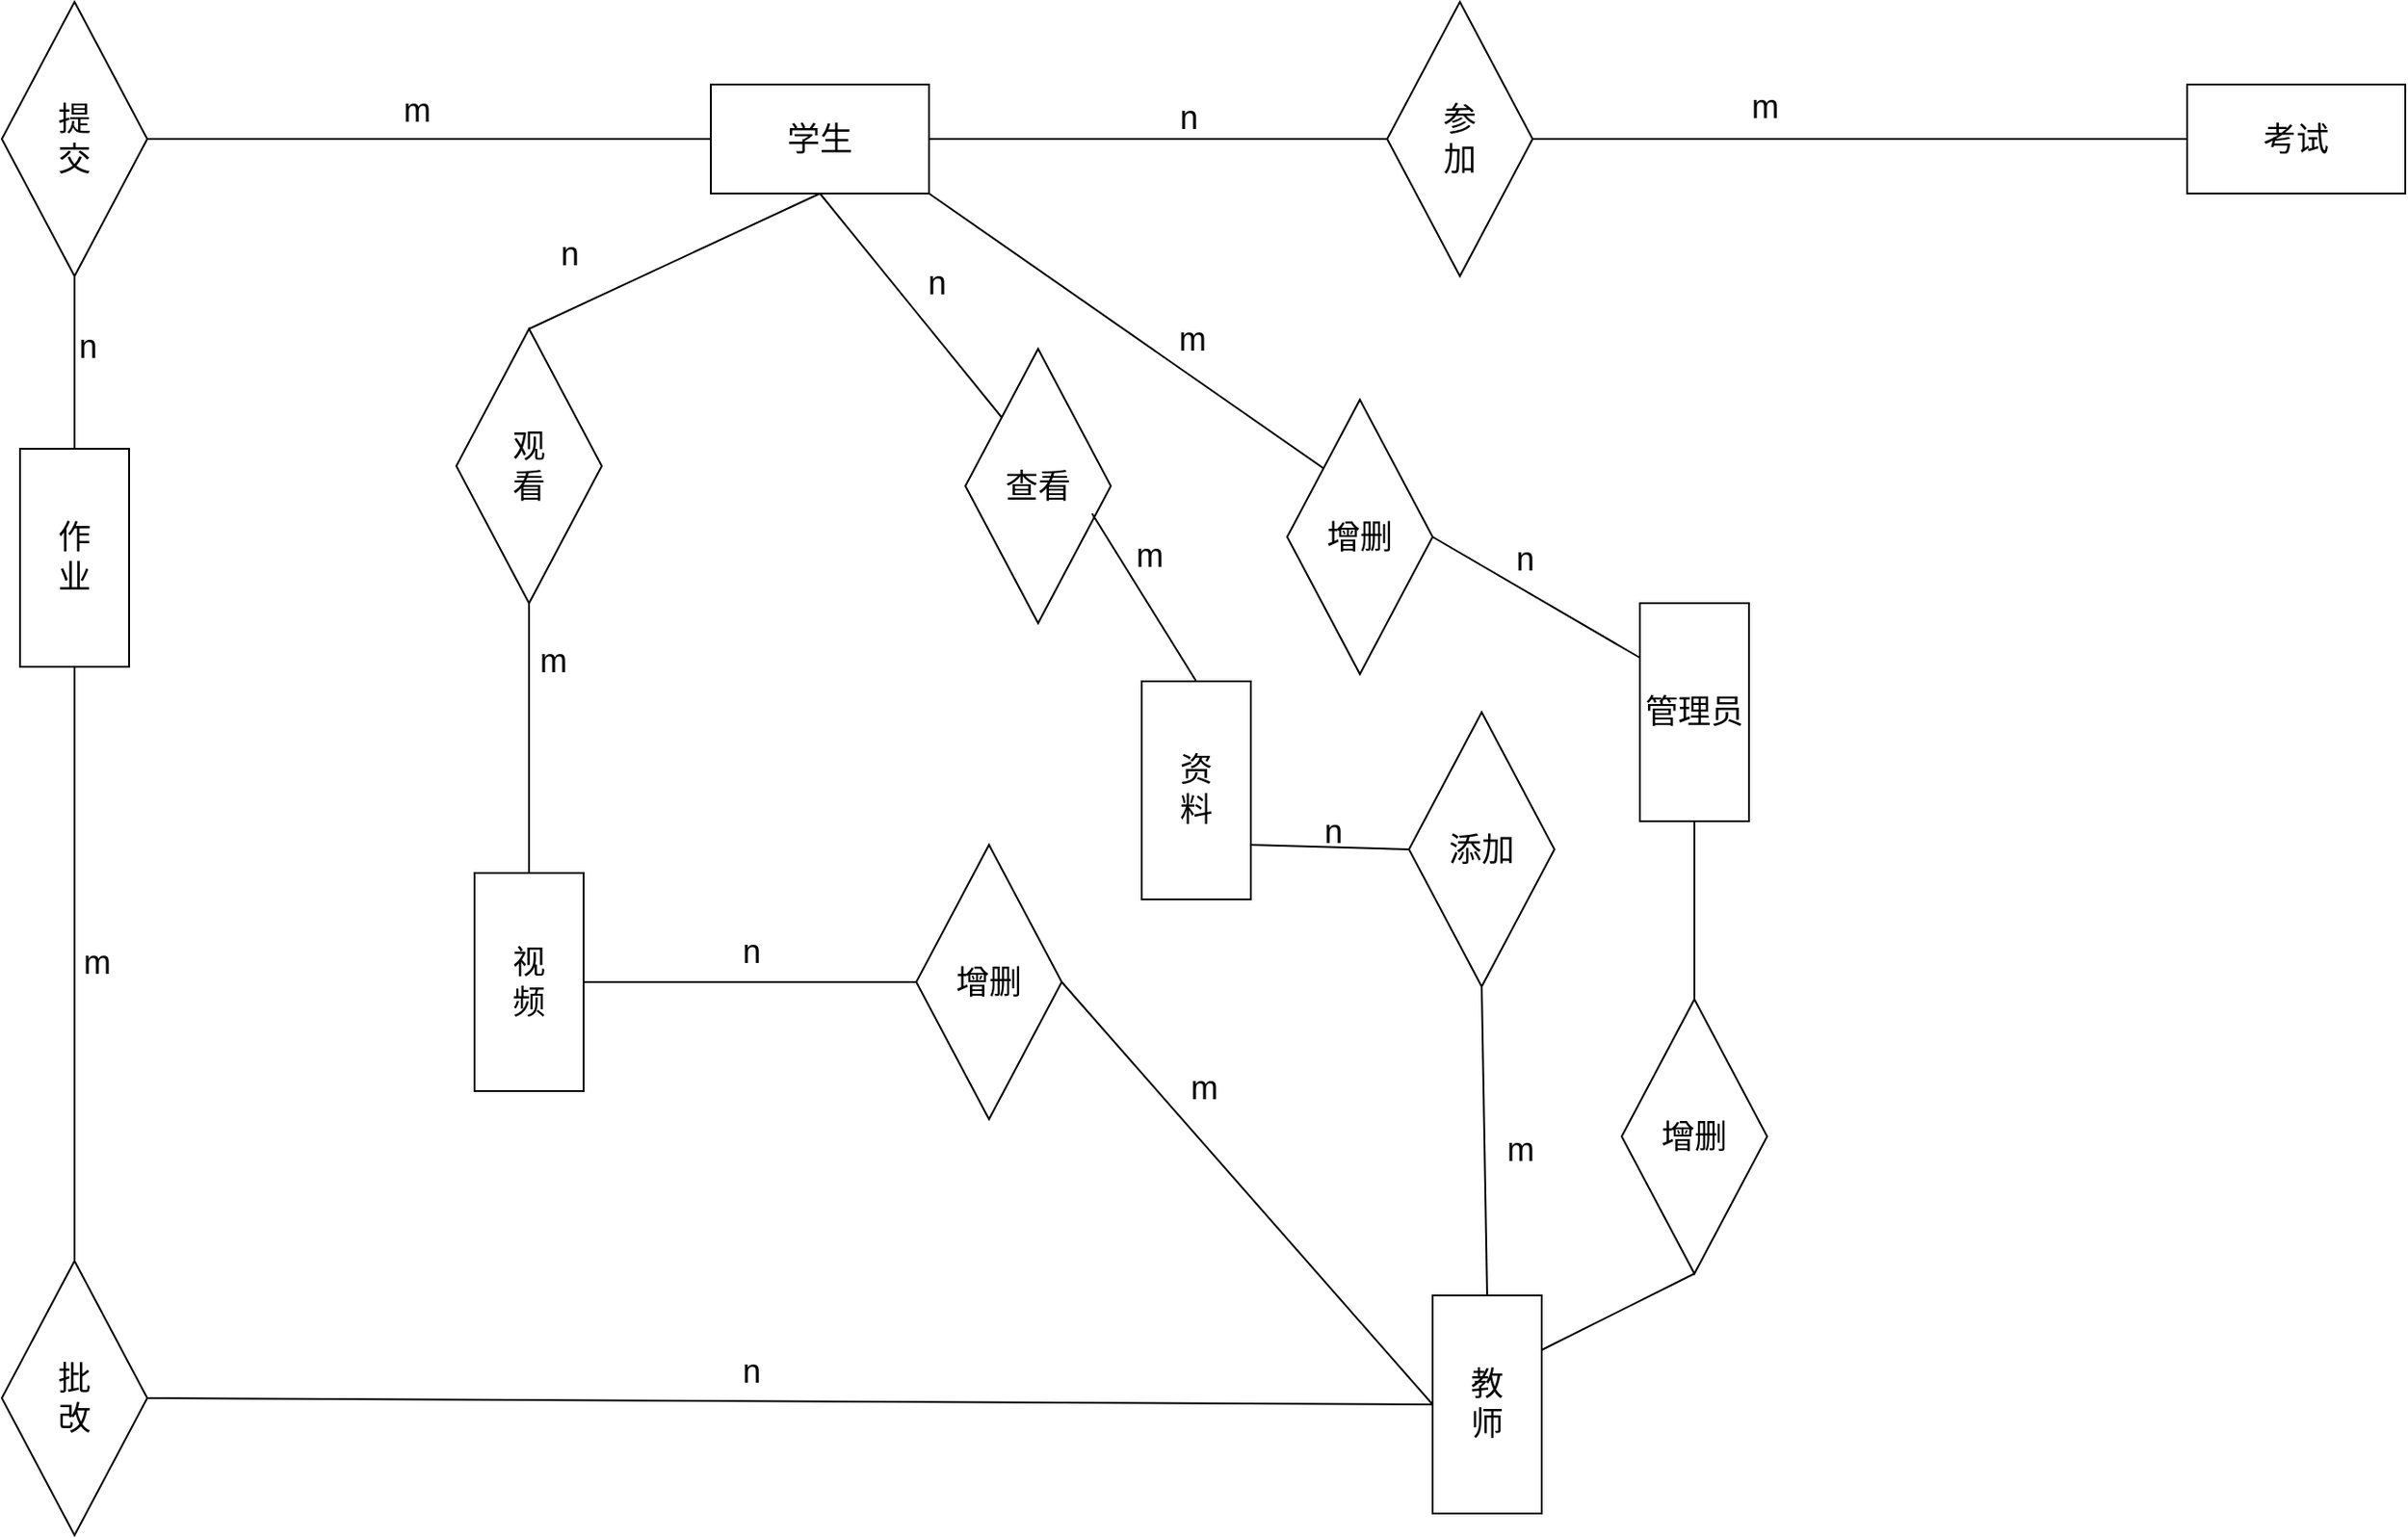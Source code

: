 <mxfile version="21.7.4" type="github">
  <diagram name="第 1 页" id="fztT0TS0Hl8Yx6Aiy8Um">
    <mxGraphModel dx="1467" dy="753" grid="0" gridSize="10" guides="1" tooltips="1" connect="1" arrows="1" fold="1" page="0" pageScale="1" pageWidth="827" pageHeight="1169" math="0" shadow="0">
      <root>
        <mxCell id="0" />
        <mxCell id="1" parent="0" />
        <mxCell id="9f5K68HsveSYitVbKRxB-1" value="&lt;font style=&quot;font-size: 18px;&quot;&gt;作&lt;br&gt;业&lt;/font&gt;" style="rounded=0;whiteSpace=wrap;html=1;direction=south;" parent="1" vertex="1">
          <mxGeometry x="130" y="579" width="60" height="120" as="geometry" />
        </mxCell>
        <mxCell id="9f5K68HsveSYitVbKRxB-2" value="&lt;font style=&quot;font-size: 18px;&quot;&gt;提&lt;br&gt;交&lt;/font&gt;" style="rhombus;whiteSpace=wrap;html=1;" parent="1" vertex="1">
          <mxGeometry x="120" y="333" width="80" height="151" as="geometry" />
        </mxCell>
        <mxCell id="9f5K68HsveSYitVbKRxB-3" value="&lt;span style=&quot;font-size: 18px;&quot;&gt;批&lt;br&gt;改&lt;/span&gt;" style="rhombus;whiteSpace=wrap;html=1;" parent="1" vertex="1">
          <mxGeometry x="120" y="1026" width="80" height="151" as="geometry" />
        </mxCell>
        <mxCell id="9f5K68HsveSYitVbKRxB-4" value="" style="endArrow=none;html=1;rounded=0;entryX=0.5;entryY=1;entryDx=0;entryDy=0;exitX=0;exitY=0.5;exitDx=0;exitDy=0;" parent="1" source="9f5K68HsveSYitVbKRxB-1" target="9f5K68HsveSYitVbKRxB-2" edge="1">
          <mxGeometry width="50" height="50" relative="1" as="geometry">
            <mxPoint x="437" y="645" as="sourcePoint" />
            <mxPoint x="487" y="595" as="targetPoint" />
          </mxGeometry>
        </mxCell>
        <mxCell id="q-tWd1kV-UsqvNjvDz3S-1" value="n" style="edgeLabel;html=1;align=center;verticalAlign=middle;resizable=0;points=[];fontSize=18;" vertex="1" connectable="0" parent="9f5K68HsveSYitVbKRxB-4">
          <mxGeometry x="0.157" y="-2" relative="1" as="geometry">
            <mxPoint x="5" y="-1" as="offset" />
          </mxGeometry>
        </mxCell>
        <mxCell id="9f5K68HsveSYitVbKRxB-5" value="" style="endArrow=none;html=1;rounded=0;exitX=0.5;exitY=0;exitDx=0;exitDy=0;entryX=1;entryY=0.5;entryDx=0;entryDy=0;" parent="1" source="9f5K68HsveSYitVbKRxB-3" target="9f5K68HsveSYitVbKRxB-1" edge="1">
          <mxGeometry width="50" height="50" relative="1" as="geometry">
            <mxPoint x="437" y="645" as="sourcePoint" />
            <mxPoint x="487" y="595" as="targetPoint" />
          </mxGeometry>
        </mxCell>
        <mxCell id="q-tWd1kV-UsqvNjvDz3S-3" value="&lt;font style=&quot;font-size: 18px;&quot;&gt;m&lt;/font&gt;" style="text;html=1;align=center;verticalAlign=middle;resizable=0;points=[];autosize=1;strokeColor=none;fillColor=none;" vertex="1" parent="1">
          <mxGeometry x="155" y="845" width="33" height="34" as="geometry" />
        </mxCell>
        <mxCell id="q-tWd1kV-UsqvNjvDz3S-4" value="&lt;font style=&quot;font-size: 18px;&quot;&gt;学生&lt;/font&gt;" style="rounded=0;whiteSpace=wrap;html=1;" vertex="1" parent="1">
          <mxGeometry x="510" y="378.5" width="120" height="60" as="geometry" />
        </mxCell>
        <mxCell id="q-tWd1kV-UsqvNjvDz3S-5" value="" style="endArrow=none;html=1;rounded=0;entryX=0;entryY=0.5;entryDx=0;entryDy=0;exitX=1;exitY=0.5;exitDx=0;exitDy=0;" edge="1" parent="1" source="9f5K68HsveSYitVbKRxB-2" target="q-tWd1kV-UsqvNjvDz3S-4">
          <mxGeometry width="50" height="50" relative="1" as="geometry">
            <mxPoint x="405" y="538" as="sourcePoint" />
            <mxPoint x="455" y="488" as="targetPoint" />
          </mxGeometry>
        </mxCell>
        <mxCell id="q-tWd1kV-UsqvNjvDz3S-6" value="&lt;font style=&quot;font-size: 18px;&quot;&gt;m&lt;/font&gt;" style="text;html=1;align=center;verticalAlign=middle;resizable=0;points=[];autosize=1;strokeColor=none;fillColor=none;" vertex="1" parent="1">
          <mxGeometry x="331" y="376" width="33" height="34" as="geometry" />
        </mxCell>
        <mxCell id="q-tWd1kV-UsqvNjvDz3S-7" value="&lt;span style=&quot;&quot;&gt;&lt;font style=&quot;font-size: 18px;&quot;&gt;考试&lt;/font&gt;&lt;/span&gt;" style="rounded=0;whiteSpace=wrap;html=1;" vertex="1" parent="1">
          <mxGeometry x="1322" y="378.5" width="120" height="60" as="geometry" />
        </mxCell>
        <mxCell id="q-tWd1kV-UsqvNjvDz3S-8" value="&lt;span style=&quot;color: rgba(0, 0, 0, 0); font-family: monospace; font-size: 0px; font-style: normal; font-variant-ligatures: normal; font-variant-caps: normal; font-weight: 400; letter-spacing: normal; orphans: 2; text-align: start; text-indent: 0px; text-transform: none; widows: 2; word-spacing: 0px; -webkit-text-stroke-width: 0px; background-color: rgb(255, 255, 255); text-decoration-thickness: initial; text-decoration-style: initial; text-decoration-color: initial; float: none; display: inline !important;&quot;&gt;%3CmxGraphModel%3E%3Croot%3E%3CmxCell%20id%3D%220%22%2F%3E%3CmxCell%20id%3D%221%22%20parent%3D%220%22%2F%3E%3CmxCell%20id%3D%222%22%20value%3D%22%26lt%3Bfont%20style%3D%26quot%3Bfont-size%3Bfont-size%2018 A%3px%26B%3quot%26B%3gt%6B%E8%90F%26%3lt%26Bbr%3gt%4B%E4%BA%A26%3lt%2B%26Ffont%3gt%22B%20%3style%22D%3rhombus%3BwhiteSpace%3Dwrap%3Bhtml%1D3%22B%20%3vertex%221D%22%20%3parent%221D%22%3%3E%20CmxGeometry%3x%22120D%22%20%3y%22333D%22%20%3width%2280D%22%20%3height%22151D%22%20%3as%22D%22geometry%2%3F%3E%2C%3FmxCell%3E%2C%3Froot%3E&lt;/span&gt;" style="text;whiteSpace=wrap;html=1;" vertex="1" parent="1">
          <mxGeometry x="818" y="382" width="28" height="36" as="geometry" />
        </mxCell>
        <mxCell id="q-tWd1kV-UsqvNjvDz3S-9" value="&lt;span style=&quot;font-size: 18px;&quot;&gt;参&lt;br&gt;加&lt;/span&gt;" style="rhombus;whiteSpace=wrap;html=1;" vertex="1" parent="1">
          <mxGeometry x="882" y="333" width="80" height="151" as="geometry" />
        </mxCell>
        <mxCell id="q-tWd1kV-UsqvNjvDz3S-10" value="" style="endArrow=none;html=1;rounded=0;entryX=0;entryY=0.5;entryDx=0;entryDy=0;exitX=1;exitY=0.5;exitDx=0;exitDy=0;" edge="1" parent="1" source="q-tWd1kV-UsqvNjvDz3S-4" target="q-tWd1kV-UsqvNjvDz3S-9">
          <mxGeometry width="50" height="50" relative="1" as="geometry">
            <mxPoint x="760" y="619" as="sourcePoint" />
            <mxPoint x="810" y="569" as="targetPoint" />
          </mxGeometry>
        </mxCell>
        <mxCell id="q-tWd1kV-UsqvNjvDz3S-11" value="" style="endArrow=none;html=1;rounded=0;entryX=0;entryY=0.5;entryDx=0;entryDy=0;exitX=1;exitY=0.5;exitDx=0;exitDy=0;" edge="1" parent="1" source="q-tWd1kV-UsqvNjvDz3S-9" target="q-tWd1kV-UsqvNjvDz3S-7">
          <mxGeometry width="50" height="50" relative="1" as="geometry">
            <mxPoint x="760" y="619" as="sourcePoint" />
            <mxPoint x="810" y="569" as="targetPoint" />
          </mxGeometry>
        </mxCell>
        <mxCell id="q-tWd1kV-UsqvNjvDz3S-12" value="&lt;font style=&quot;font-size: 18px;&quot;&gt;n&lt;/font&gt;" style="text;html=1;strokeColor=none;fillColor=none;align=center;verticalAlign=middle;whiteSpace=wrap;rounded=0;" vertex="1" parent="1">
          <mxGeometry x="743" y="382" width="60" height="30" as="geometry" />
        </mxCell>
        <mxCell id="q-tWd1kV-UsqvNjvDz3S-13" value="&lt;font style=&quot;font-size: 18px;&quot;&gt;m&lt;/font&gt;" style="text;html=1;strokeColor=none;fillColor=none;align=center;verticalAlign=middle;whiteSpace=wrap;rounded=0;" vertex="1" parent="1">
          <mxGeometry x="1060" y="376" width="60" height="30" as="geometry" />
        </mxCell>
        <mxCell id="q-tWd1kV-UsqvNjvDz3S-14" value="&lt;span style=&quot;font-size: 18px;&quot;&gt;视&lt;br&gt;频&lt;/span&gt;" style="rounded=0;whiteSpace=wrap;html=1;direction=south;" vertex="1" parent="1">
          <mxGeometry x="380" y="812.5" width="60" height="120" as="geometry" />
        </mxCell>
        <mxCell id="q-tWd1kV-UsqvNjvDz3S-16" value="&lt;span style=&quot;color: rgba(0, 0, 0, 0); font-family: monospace; font-size: 0px; font-style: normal; font-variant-ligatures: normal; font-variant-caps: normal; font-weight: 400; letter-spacing: normal; orphans: 2; text-align: start; text-indent: 0px; text-transform: none; widows: 2; word-spacing: 0px; -webkit-text-stroke-width: 0px; background-color: rgb(255, 255, 255); text-decoration-thickness: initial; text-decoration-style: initial; text-decoration-color: initial; float: none; display: inline !important;&quot;&gt;%3CmxGraphModel%3E%3Croot%3E%3CmxCell%20id%3D%220%22%2F%3E%3CmxCell%20id%3D%221%22%20parent%3D%220%22%2F%3E%3CmxCell%20id%3D%222%22%20value%3D%22%26lt%3Bfont%20style%3D%26quot%3Bfont-size%3Bfont-size%2018 A%3px%26B%3quot%26B%3gt%6B%E8%90F%26%3lt%26Bbr%3gt%4B%E4%BA%A26%3lt%2B%26Ffont%3gt%22B%20%3style%22D%3rhombus%3BwhiteSpace%3Dwrap%3Bhtml%1D3%22B%20%3vertex%221D%22%20%3parent%221D%22%3%3E%20CmxGeometry%3x%22120D%22%20%3y%22333D%22%20%3width%2280D%22%20%3height%22151D%22%20%3as%22D%22geometry%2%3F%3E%2C%3FmxCell%3E%2C%3Froot%3E&lt;/span&gt;" style="text;whiteSpace=wrap;html=1;" vertex="1" parent="1">
          <mxGeometry x="458" y="562" width="28" height="36" as="geometry" />
        </mxCell>
        <mxCell id="q-tWd1kV-UsqvNjvDz3S-17" value="&lt;span style=&quot;color: rgba(0, 0, 0, 0); font-family: monospace; font-size: 0px; font-style: normal; font-variant-ligatures: normal; font-variant-caps: normal; font-weight: 400; letter-spacing: normal; orphans: 2; text-align: start; text-indent: 0px; text-transform: none; widows: 2; word-spacing: 0px; -webkit-text-stroke-width: 0px; background-color: rgb(255, 255, 255); text-decoration-thickness: initial; text-decoration-style: initial; text-decoration-color: initial; float: none; display: inline !important;&quot;&gt;%3CmxGraphModel%3E%3Croot%3E%3CmxCell%20id%3D%220%22%2F%3E%3CmxCell%20id%3D%221%22%20parent%3D%220%22%2F%3E%3CmxCell%20id%3D%222%22%20value%3D%22%26lt%3Bfont%20style%3D%26quot%3Bfont-size%3Bfont-size%2018 A%3px%26B%3quot%26B%3gt%6B%E8%90F%26%3lt%26Bbr%3gt%4B%E4%BA%A26%3lt%2B%26Ffont%3gt%22B%20%3style%22D%3rhombus%3BwhiteSpace%3Dwrap%3Bhtml%1D3%22B%20%3vertex%221D%22%20%3parent%221D%22%3%3E%20CmxGeometry%3x%22120D%22%20%3y%22333D%22%20%3width%2280D%22%20%3height%22151D%22%20%3as%22D%22geometry%2%3F%3E%2C%3FmxCell%3E%2C%3Froot%3E&lt;/span&gt;" style="text;whiteSpace=wrap;html=1;" vertex="1" parent="1">
          <mxGeometry x="376.333" y="469" width="28" height="36" as="geometry" />
        </mxCell>
        <mxCell id="q-tWd1kV-UsqvNjvDz3S-18" value="&lt;span style=&quot;color: rgba(0, 0, 0, 0); font-family: monospace; font-size: 0px; font-style: normal; font-variant-ligatures: normal; font-variant-caps: normal; font-weight: 400; letter-spacing: normal; orphans: 2; text-align: start; text-indent: 0px; text-transform: none; widows: 2; word-spacing: 0px; -webkit-text-stroke-width: 0px; background-color: rgb(255, 255, 255); text-decoration-thickness: initial; text-decoration-style: initial; text-decoration-color: initial; float: none; display: inline !important;&quot;&gt;%3CmxGraphModel%3E%3Croot%3E%3CmxCell%20id%3D%220%22%2F%3E%3CmxCell%20id%3D%221%22%20%3parent%220D%22%2F%3E%3CmxCell%20id%3D%222%22%20value%3D%22%26lt%3Bspan%20style%3D%26quot%3Bfont-size%3Bfont-size%2018 A%3px%26B%3quot%26B%3gt%6B%E89%9%B26%3lt%26Bbr%3gt%6B%E94%9%B26%3lt%2B%26Fspan%3gt%22B%20%3style%22D%3rhombus%3BwhiteSpace%3Dwrap%3Bhtml%1D3%22B%20%3vertex%221D%22%20%3parent%221D%22%3%3E%20CmxGeometry%3x%22120D%22%20%3y%22794D%22%20%3width%2280D%22%20%3height%22151D%22%20%3as%22D%22几何%2%3F%3E%2C%3FmxCell%3E%2C%3Froot%3E&lt;/span&gt;" style="text;whiteSpace=wrap;html=1;" vertex="1" parent="1">
          <mxGeometry x="540.003" y="843.003" width="28" height="36" as="geometry" />
        </mxCell>
        <mxCell id="q-tWd1kV-UsqvNjvDz3S-19" value="&lt;span style=&quot;font-size: 18px;&quot;&gt;观&lt;br&gt;看&lt;/span&gt;" style="rhombus;whiteSpace=wrap;html=1;" vertex="1" parent="1">
          <mxGeometry x="370" y="513" width="80" height="151" as="geometry" />
        </mxCell>
        <mxCell id="q-tWd1kV-UsqvNjvDz3S-20" value="" style="endArrow=none;html=1;rounded=0;entryX=0.5;entryY=1;entryDx=0;entryDy=0;exitX=0.5;exitY=0;exitDx=0;exitDy=0;" edge="1" parent="1" source="q-tWd1kV-UsqvNjvDz3S-19" target="q-tWd1kV-UsqvNjvDz3S-4">
          <mxGeometry width="50" height="50" relative="1" as="geometry">
            <mxPoint x="400" y="734" as="sourcePoint" />
            <mxPoint x="450" y="684" as="targetPoint" />
          </mxGeometry>
        </mxCell>
        <mxCell id="q-tWd1kV-UsqvNjvDz3S-21" value="&lt;font style=&quot;font-size: 18px;&quot;&gt;n&lt;/font&gt;" style="text;html=1;align=center;verticalAlign=middle;resizable=0;points=[];autosize=1;strokeColor=none;fillColor=none;" vertex="1" parent="1">
          <mxGeometry x="418" y="455" width="28" height="34" as="geometry" />
        </mxCell>
        <mxCell id="q-tWd1kV-UsqvNjvDz3S-22" value="" style="endArrow=none;html=1;rounded=0;entryX=0.5;entryY=1;entryDx=0;entryDy=0;exitX=0;exitY=0.5;exitDx=0;exitDy=0;" edge="1" parent="1" source="q-tWd1kV-UsqvNjvDz3S-14" target="q-tWd1kV-UsqvNjvDz3S-19">
          <mxGeometry width="50" height="50" relative="1" as="geometry">
            <mxPoint x="400" y="730" as="sourcePoint" />
            <mxPoint x="450" y="680" as="targetPoint" />
          </mxGeometry>
        </mxCell>
        <mxCell id="q-tWd1kV-UsqvNjvDz3S-23" value="&lt;font style=&quot;font-size: 18px;&quot;&gt;m&lt;/font&gt;" style="text;html=1;align=center;verticalAlign=middle;resizable=0;points=[];autosize=1;strokeColor=none;fillColor=none;" vertex="1" parent="1">
          <mxGeometry x="406" y="679" width="33" height="34" as="geometry" />
        </mxCell>
        <mxCell id="q-tWd1kV-UsqvNjvDz3S-24" value="&lt;span style=&quot;font-size: 18px;&quot;&gt;资&lt;br&gt;料&lt;/span&gt;" style="rounded=0;whiteSpace=wrap;html=1;direction=south;" vertex="1" parent="1">
          <mxGeometry x="747" y="707" width="60" height="120" as="geometry" />
        </mxCell>
        <mxCell id="q-tWd1kV-UsqvNjvDz3S-25" value="&lt;span style=&quot;font-size: 18px;&quot;&gt;教&lt;br&gt;师&lt;/span&gt;" style="rounded=0;whiteSpace=wrap;html=1;direction=north;" vertex="1" parent="1">
          <mxGeometry x="907" y="1045" width="60" height="120" as="geometry" />
        </mxCell>
        <mxCell id="q-tWd1kV-UsqvNjvDz3S-26" value="&lt;span style=&quot;font-size: 18px;&quot;&gt;增删&lt;/span&gt;" style="rhombus;whiteSpace=wrap;html=1;" vertex="1" parent="1">
          <mxGeometry x="623" y="797" width="80" height="151" as="geometry" />
        </mxCell>
        <mxCell id="q-tWd1kV-UsqvNjvDz3S-27" value="" style="endArrow=none;html=1;rounded=0;entryX=0.5;entryY=0;entryDx=0;entryDy=0;exitX=1;exitY=0.5;exitDx=0;exitDy=0;" edge="1" parent="1" source="q-tWd1kV-UsqvNjvDz3S-26" target="q-tWd1kV-UsqvNjvDz3S-25">
          <mxGeometry width="50" height="50" relative="1" as="geometry">
            <mxPoint x="776" y="815" as="sourcePoint" />
            <mxPoint x="826" y="765" as="targetPoint" />
          </mxGeometry>
        </mxCell>
        <mxCell id="q-tWd1kV-UsqvNjvDz3S-28" value="" style="endArrow=none;html=1;rounded=0;entryX=0;entryY=0.5;entryDx=0;entryDy=0;exitX=0.5;exitY=0;exitDx=0;exitDy=0;" edge="1" parent="1" source="q-tWd1kV-UsqvNjvDz3S-14" target="q-tWd1kV-UsqvNjvDz3S-26">
          <mxGeometry width="50" height="50" relative="1" as="geometry">
            <mxPoint x="776" y="815" as="sourcePoint" />
            <mxPoint x="826" y="765" as="targetPoint" />
          </mxGeometry>
        </mxCell>
        <mxCell id="q-tWd1kV-UsqvNjvDz3S-29" value="&lt;font style=&quot;font-size: 18px;&quot;&gt;n&lt;/font&gt;" style="text;html=1;align=center;verticalAlign=middle;resizable=0;points=[];autosize=1;strokeColor=none;fillColor=none;" vertex="1" parent="1">
          <mxGeometry x="518" y="839" width="28" height="34" as="geometry" />
        </mxCell>
        <mxCell id="q-tWd1kV-UsqvNjvDz3S-30" value="&lt;font style=&quot;font-size: 18px;&quot;&gt;m&lt;/font&gt;" style="text;html=1;align=center;verticalAlign=middle;resizable=0;points=[];autosize=1;strokeColor=none;fillColor=none;" vertex="1" parent="1">
          <mxGeometry x="764" y="914" width="33" height="34" as="geometry" />
        </mxCell>
        <mxCell id="q-tWd1kV-UsqvNjvDz3S-31" value="&lt;span style=&quot;font-size: 18px;&quot;&gt;添加&lt;/span&gt;" style="rhombus;whiteSpace=wrap;html=1;" vertex="1" parent="1">
          <mxGeometry x="894" y="724" width="80" height="151" as="geometry" />
        </mxCell>
        <mxCell id="q-tWd1kV-UsqvNjvDz3S-32" value="" style="endArrow=none;html=1;rounded=0;entryX=0;entryY=0.5;entryDx=0;entryDy=0;exitX=0.75;exitY=0;exitDx=0;exitDy=0;" edge="1" parent="1" source="q-tWd1kV-UsqvNjvDz3S-24" target="q-tWd1kV-UsqvNjvDz3S-31">
          <mxGeometry width="50" height="50" relative="1" as="geometry">
            <mxPoint x="776" y="712" as="sourcePoint" />
            <mxPoint x="826" y="662" as="targetPoint" />
          </mxGeometry>
        </mxCell>
        <mxCell id="q-tWd1kV-UsqvNjvDz3S-33" value="" style="endArrow=none;html=1;rounded=0;entryX=1;entryY=0.5;entryDx=0;entryDy=0;exitX=0.5;exitY=1;exitDx=0;exitDy=0;" edge="1" parent="1" source="q-tWd1kV-UsqvNjvDz3S-31" target="q-tWd1kV-UsqvNjvDz3S-25">
          <mxGeometry width="50" height="50" relative="1" as="geometry">
            <mxPoint x="776" y="712" as="sourcePoint" />
            <mxPoint x="826" y="662" as="targetPoint" />
          </mxGeometry>
        </mxCell>
        <mxCell id="q-tWd1kV-UsqvNjvDz3S-34" value="&lt;span style=&quot;font-size: 18px;&quot;&gt;查看&lt;/span&gt;" style="rhombus;whiteSpace=wrap;html=1;" vertex="1" parent="1">
          <mxGeometry x="650" y="524" width="80" height="151" as="geometry" />
        </mxCell>
        <mxCell id="q-tWd1kV-UsqvNjvDz3S-36" value="" style="endArrow=none;html=1;rounded=0;entryX=0.5;entryY=0;entryDx=0;entryDy=0;exitX=1;exitY=0.5;exitDx=0;exitDy=0;" edge="1" parent="1" source="9f5K68HsveSYitVbKRxB-3" target="q-tWd1kV-UsqvNjvDz3S-25">
          <mxGeometry width="50" height="50" relative="1" as="geometry">
            <mxPoint x="776" y="950" as="sourcePoint" />
            <mxPoint x="826" y="900" as="targetPoint" />
          </mxGeometry>
        </mxCell>
        <mxCell id="q-tWd1kV-UsqvNjvDz3S-37" value="&lt;font style=&quot;font-size: 18px;&quot;&gt;n&lt;/font&gt;" style="text;html=1;align=center;verticalAlign=middle;resizable=0;points=[];autosize=1;strokeColor=none;fillColor=none;" vertex="1" parent="1">
          <mxGeometry x="518" y="1070" width="28" height="34" as="geometry" />
        </mxCell>
        <mxCell id="q-tWd1kV-UsqvNjvDz3S-38" value="" style="endArrow=none;html=1;rounded=0;entryX=0;entryY=0;entryDx=0;entryDy=0;exitX=0.5;exitY=1;exitDx=0;exitDy=0;" edge="1" parent="1" source="q-tWd1kV-UsqvNjvDz3S-4" target="q-tWd1kV-UsqvNjvDz3S-34">
          <mxGeometry width="50" height="50" relative="1" as="geometry">
            <mxPoint x="776" y="601" as="sourcePoint" />
            <mxPoint x="826" y="551" as="targetPoint" />
          </mxGeometry>
        </mxCell>
        <mxCell id="q-tWd1kV-UsqvNjvDz3S-39" value="" style="endArrow=none;html=1;rounded=0;entryX=0;entryY=0.5;entryDx=0;entryDy=0;exitX=0.871;exitY=0.6;exitDx=0;exitDy=0;exitPerimeter=0;" edge="1" parent="1" source="q-tWd1kV-UsqvNjvDz3S-34" target="q-tWd1kV-UsqvNjvDz3S-24">
          <mxGeometry width="50" height="50" relative="1" as="geometry">
            <mxPoint x="776" y="601" as="sourcePoint" />
            <mxPoint x="826" y="551" as="targetPoint" />
          </mxGeometry>
        </mxCell>
        <mxCell id="q-tWd1kV-UsqvNjvDz3S-41" value="&lt;font style=&quot;font-size: 18px;&quot;&gt;n&lt;/font&gt;" style="text;html=1;align=center;verticalAlign=middle;resizable=0;points=[];autosize=1;strokeColor=none;fillColor=none;" vertex="1" parent="1">
          <mxGeometry x="620" y="471" width="28" height="34" as="geometry" />
        </mxCell>
        <mxCell id="q-tWd1kV-UsqvNjvDz3S-42" value="&lt;font style=&quot;font-size: 18px;&quot;&gt;m&lt;/font&gt;" style="text;html=1;align=center;verticalAlign=middle;resizable=0;points=[];autosize=1;strokeColor=none;fillColor=none;" vertex="1" parent="1">
          <mxGeometry x="734" y="621" width="33" height="34" as="geometry" />
        </mxCell>
        <mxCell id="q-tWd1kV-UsqvNjvDz3S-43" value="&lt;font style=&quot;font-size: 18px;&quot;&gt;n&lt;/font&gt;" style="text;html=1;align=center;verticalAlign=middle;resizable=0;points=[];autosize=1;strokeColor=none;fillColor=none;" vertex="1" parent="1">
          <mxGeometry x="838" y="773" width="28" height="34" as="geometry" />
        </mxCell>
        <mxCell id="q-tWd1kV-UsqvNjvDz3S-44" value="&lt;font style=&quot;font-size: 18px;&quot;&gt;m&lt;/font&gt;" style="text;html=1;align=center;verticalAlign=middle;resizable=0;points=[];autosize=1;strokeColor=none;fillColor=none;" vertex="1" parent="1">
          <mxGeometry x="938" y="948" width="33" height="34" as="geometry" />
        </mxCell>
        <mxCell id="q-tWd1kV-UsqvNjvDz3S-45" value="&lt;span style=&quot;font-size: 18px;&quot;&gt;管理员&lt;/span&gt;" style="rounded=0;whiteSpace=wrap;html=1;direction=north;" vertex="1" parent="1">
          <mxGeometry x="1021" y="664" width="60" height="120" as="geometry" />
        </mxCell>
        <mxCell id="q-tWd1kV-UsqvNjvDz3S-46" value="&lt;span style=&quot;font-size: 18px;&quot;&gt;增删&lt;/span&gt;" style="rhombus;whiteSpace=wrap;html=1;" vertex="1" parent="1">
          <mxGeometry x="827" y="552" width="80" height="151" as="geometry" />
        </mxCell>
        <mxCell id="q-tWd1kV-UsqvNjvDz3S-47" value="" style="endArrow=none;html=1;rounded=0;entryX=1;entryY=1;entryDx=0;entryDy=0;exitX=0;exitY=0;exitDx=0;exitDy=0;" edge="1" parent="1" source="q-tWd1kV-UsqvNjvDz3S-46" target="q-tWd1kV-UsqvNjvDz3S-4">
          <mxGeometry width="50" height="50" relative="1" as="geometry">
            <mxPoint x="776" y="614" as="sourcePoint" />
            <mxPoint x="826" y="564" as="targetPoint" />
          </mxGeometry>
        </mxCell>
        <mxCell id="q-tWd1kV-UsqvNjvDz3S-48" value="" style="endArrow=none;html=1;rounded=0;entryX=0.75;entryY=0;entryDx=0;entryDy=0;exitX=1;exitY=0.5;exitDx=0;exitDy=0;" edge="1" parent="1" source="q-tWd1kV-UsqvNjvDz3S-46" target="q-tWd1kV-UsqvNjvDz3S-45">
          <mxGeometry width="50" height="50" relative="1" as="geometry">
            <mxPoint x="776" y="614" as="sourcePoint" />
            <mxPoint x="826" y="564" as="targetPoint" />
          </mxGeometry>
        </mxCell>
        <mxCell id="q-tWd1kV-UsqvNjvDz3S-49" value="&lt;font style=&quot;font-size: 18px;&quot;&gt;n&lt;/font&gt;" style="text;html=1;strokeColor=none;fillColor=none;align=center;verticalAlign=middle;whiteSpace=wrap;rounded=0;" vertex="1" parent="1">
          <mxGeometry x="928" y="625" width="60" height="30" as="geometry" />
        </mxCell>
        <mxCell id="q-tWd1kV-UsqvNjvDz3S-50" value="&lt;font style=&quot;font-size: 18px;&quot;&gt;m&lt;/font&gt;" style="text;html=1;strokeColor=none;fillColor=none;align=center;verticalAlign=middle;whiteSpace=wrap;rounded=0;" vertex="1" parent="1">
          <mxGeometry x="745" y="504" width="60" height="30" as="geometry" />
        </mxCell>
        <mxCell id="q-tWd1kV-UsqvNjvDz3S-51" value="&lt;span style=&quot;font-size: 18px;&quot;&gt;增删&lt;/span&gt;" style="rhombus;whiteSpace=wrap;html=1;" vertex="1" parent="1">
          <mxGeometry x="1011" y="882" width="80" height="151" as="geometry" />
        </mxCell>
        <mxCell id="q-tWd1kV-UsqvNjvDz3S-52" value="" style="endArrow=none;html=1;rounded=0;entryX=0;entryY=0.5;entryDx=0;entryDy=0;exitX=0.5;exitY=0;exitDx=0;exitDy=0;" edge="1" parent="1" source="q-tWd1kV-UsqvNjvDz3S-51" target="q-tWd1kV-UsqvNjvDz3S-45">
          <mxGeometry width="50" height="50" relative="1" as="geometry">
            <mxPoint x="768" y="858" as="sourcePoint" />
            <mxPoint x="818" y="808" as="targetPoint" />
          </mxGeometry>
        </mxCell>
        <mxCell id="q-tWd1kV-UsqvNjvDz3S-53" value="" style="endArrow=none;html=1;rounded=0;entryX=0.5;entryY=1;entryDx=0;entryDy=0;exitX=0.75;exitY=1;exitDx=0;exitDy=0;" edge="1" parent="1" source="q-tWd1kV-UsqvNjvDz3S-25" target="q-tWd1kV-UsqvNjvDz3S-51">
          <mxGeometry width="50" height="50" relative="1" as="geometry">
            <mxPoint x="768" y="858" as="sourcePoint" />
            <mxPoint x="818" y="808" as="targetPoint" />
          </mxGeometry>
        </mxCell>
      </root>
    </mxGraphModel>
  </diagram>
</mxfile>
